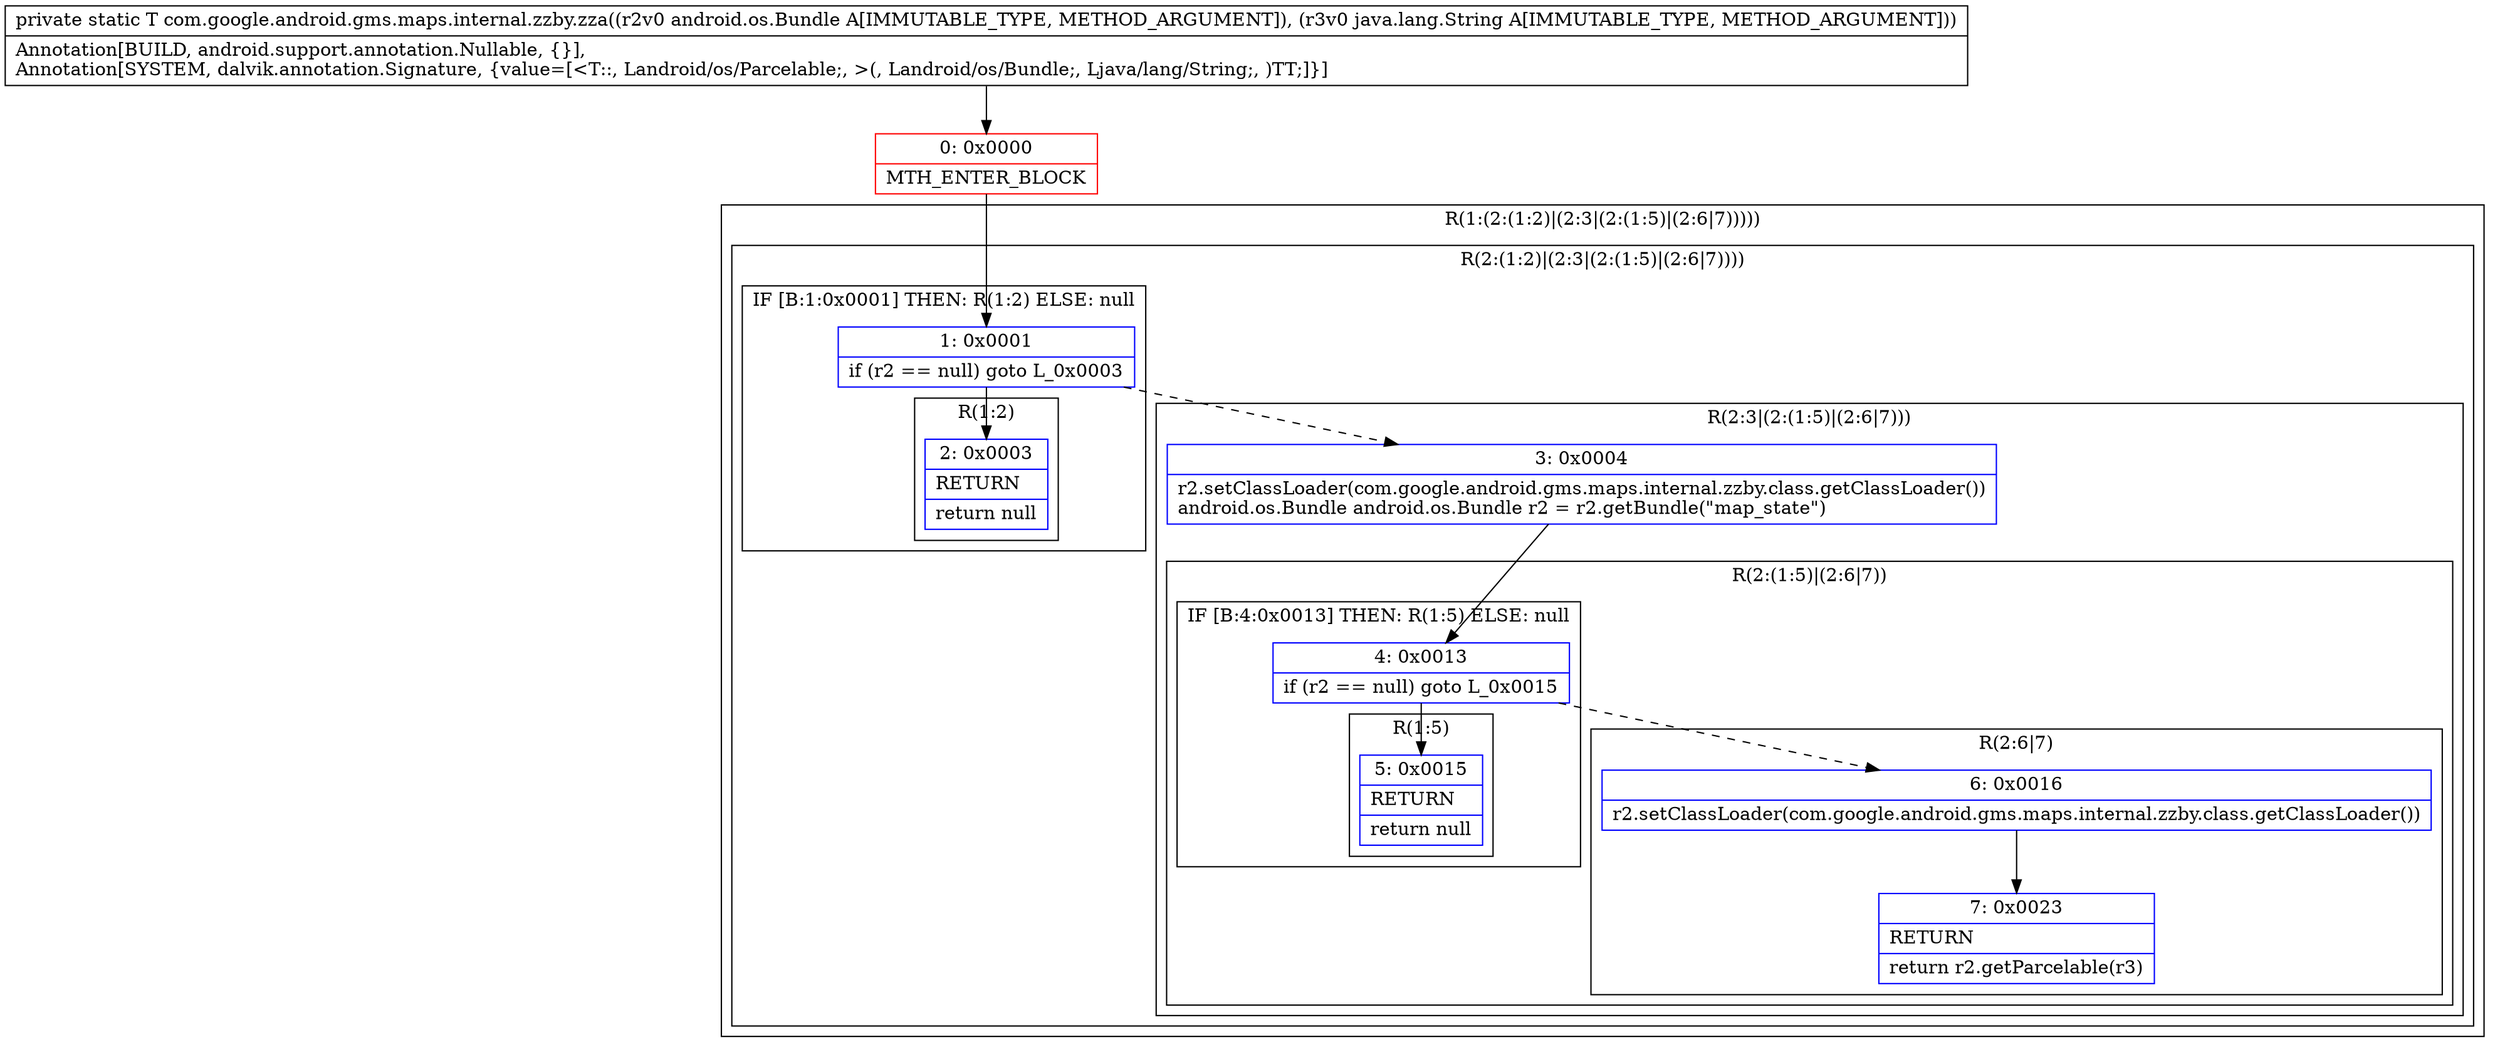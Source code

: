 digraph "CFG forcom.google.android.gms.maps.internal.zzby.zza(Landroid\/os\/Bundle;Ljava\/lang\/String;)Landroid\/os\/Parcelable;" {
subgraph cluster_Region_29252629 {
label = "R(1:(2:(1:2)|(2:3|(2:(1:5)|(2:6|7)))))";
node [shape=record,color=blue];
subgraph cluster_Region_813735815 {
label = "R(2:(1:2)|(2:3|(2:(1:5)|(2:6|7))))";
node [shape=record,color=blue];
subgraph cluster_IfRegion_1177364836 {
label = "IF [B:1:0x0001] THEN: R(1:2) ELSE: null";
node [shape=record,color=blue];
Node_1 [shape=record,label="{1\:\ 0x0001|if (r2 == null) goto L_0x0003\l}"];
subgraph cluster_Region_1969400935 {
label = "R(1:2)";
node [shape=record,color=blue];
Node_2 [shape=record,label="{2\:\ 0x0003|RETURN\l|return null\l}"];
}
}
subgraph cluster_Region_792194078 {
label = "R(2:3|(2:(1:5)|(2:6|7)))";
node [shape=record,color=blue];
Node_3 [shape=record,label="{3\:\ 0x0004|r2.setClassLoader(com.google.android.gms.maps.internal.zzby.class.getClassLoader())\landroid.os.Bundle android.os.Bundle r2 = r2.getBundle(\"map_state\")\l}"];
subgraph cluster_Region_114231338 {
label = "R(2:(1:5)|(2:6|7))";
node [shape=record,color=blue];
subgraph cluster_IfRegion_839727088 {
label = "IF [B:4:0x0013] THEN: R(1:5) ELSE: null";
node [shape=record,color=blue];
Node_4 [shape=record,label="{4\:\ 0x0013|if (r2 == null) goto L_0x0015\l}"];
subgraph cluster_Region_847758291 {
label = "R(1:5)";
node [shape=record,color=blue];
Node_5 [shape=record,label="{5\:\ 0x0015|RETURN\l|return null\l}"];
}
}
subgraph cluster_Region_1766188326 {
label = "R(2:6|7)";
node [shape=record,color=blue];
Node_6 [shape=record,label="{6\:\ 0x0016|r2.setClassLoader(com.google.android.gms.maps.internal.zzby.class.getClassLoader())\l}"];
Node_7 [shape=record,label="{7\:\ 0x0023|RETURN\l|return r2.getParcelable(r3)\l}"];
}
}
}
}
}
Node_0 [shape=record,color=red,label="{0\:\ 0x0000|MTH_ENTER_BLOCK\l}"];
MethodNode[shape=record,label="{private static T com.google.android.gms.maps.internal.zzby.zza((r2v0 android.os.Bundle A[IMMUTABLE_TYPE, METHOD_ARGUMENT]), (r3v0 java.lang.String A[IMMUTABLE_TYPE, METHOD_ARGUMENT]))  | Annotation[BUILD, android.support.annotation.Nullable, \{\}], \lAnnotation[SYSTEM, dalvik.annotation.Signature, \{value=[\<T::, Landroid\/os\/Parcelable;, \>(, Landroid\/os\/Bundle;, Ljava\/lang\/String;, )TT;]\}]\l}"];
MethodNode -> Node_0;
Node_1 -> Node_2;
Node_1 -> Node_3[style=dashed];
Node_3 -> Node_4;
Node_4 -> Node_5;
Node_4 -> Node_6[style=dashed];
Node_6 -> Node_7;
Node_0 -> Node_1;
}

